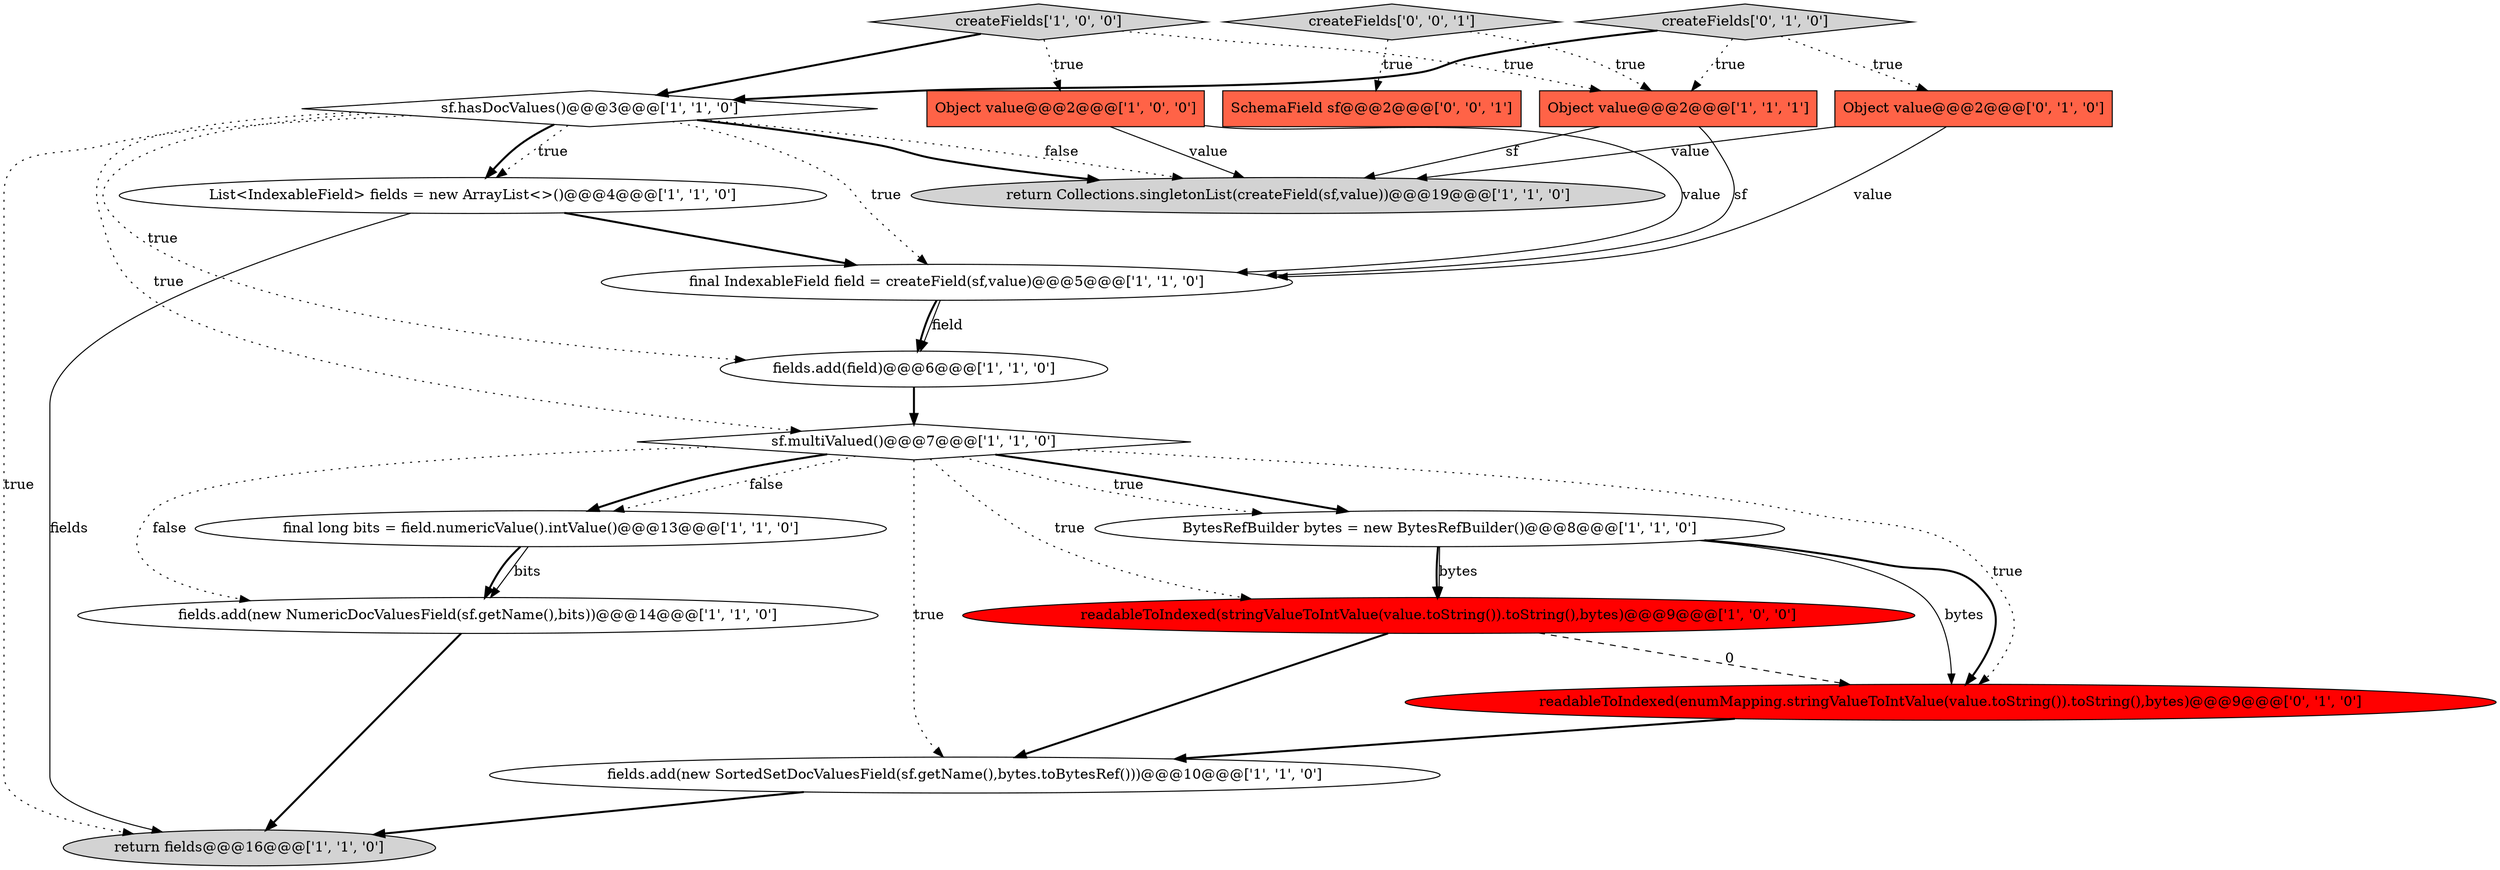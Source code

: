 digraph {
1 [style = filled, label = "return fields@@@16@@@['1', '1', '0']", fillcolor = lightgray, shape = ellipse image = "AAA0AAABBB1BBB"];
14 [style = filled, label = "BytesRefBuilder bytes = new BytesRefBuilder()@@@8@@@['1', '1', '0']", fillcolor = white, shape = ellipse image = "AAA0AAABBB1BBB"];
10 [style = filled, label = "sf.hasDocValues()@@@3@@@['1', '1', '0']", fillcolor = white, shape = diamond image = "AAA0AAABBB1BBB"];
2 [style = filled, label = "List<IndexableField> fields = new ArrayList<>()@@@4@@@['1', '1', '0']", fillcolor = white, shape = ellipse image = "AAA0AAABBB1BBB"];
18 [style = filled, label = "createFields['0', '0', '1']", fillcolor = lightgray, shape = diamond image = "AAA0AAABBB3BBB"];
19 [style = filled, label = "SchemaField sf@@@2@@@['0', '0', '1']", fillcolor = tomato, shape = box image = "AAA0AAABBB3BBB"];
7 [style = filled, label = "Object value@@@2@@@['1', '1', '1']", fillcolor = tomato, shape = box image = "AAA0AAABBB1BBB"];
5 [style = filled, label = "readableToIndexed(stringValueToIntValue(value.toString()).toString(),bytes)@@@9@@@['1', '0', '0']", fillcolor = red, shape = ellipse image = "AAA1AAABBB1BBB"];
6 [style = filled, label = "fields.add(new NumericDocValuesField(sf.getName(),bits))@@@14@@@['1', '1', '0']", fillcolor = white, shape = ellipse image = "AAA0AAABBB1BBB"];
16 [style = filled, label = "Object value@@@2@@@['0', '1', '0']", fillcolor = tomato, shape = box image = "AAA0AAABBB2BBB"];
15 [style = filled, label = "readableToIndexed(enumMapping.stringValueToIntValue(value.toString()).toString(),bytes)@@@9@@@['0', '1', '0']", fillcolor = red, shape = ellipse image = "AAA1AAABBB2BBB"];
12 [style = filled, label = "fields.add(new SortedSetDocValuesField(sf.getName(),bytes.toBytesRef()))@@@10@@@['1', '1', '0']", fillcolor = white, shape = ellipse image = "AAA0AAABBB1BBB"];
17 [style = filled, label = "createFields['0', '1', '0']", fillcolor = lightgray, shape = diamond image = "AAA0AAABBB2BBB"];
8 [style = filled, label = "final long bits = field.numericValue().intValue()@@@13@@@['1', '1', '0']", fillcolor = white, shape = ellipse image = "AAA0AAABBB1BBB"];
9 [style = filled, label = "fields.add(field)@@@6@@@['1', '1', '0']", fillcolor = white, shape = ellipse image = "AAA0AAABBB1BBB"];
0 [style = filled, label = "sf.multiValued()@@@7@@@['1', '1', '0']", fillcolor = white, shape = diamond image = "AAA0AAABBB1BBB"];
3 [style = filled, label = "createFields['1', '0', '0']", fillcolor = lightgray, shape = diamond image = "AAA0AAABBB1BBB"];
4 [style = filled, label = "Object value@@@2@@@['1', '0', '0']", fillcolor = tomato, shape = box image = "AAA0AAABBB1BBB"];
13 [style = filled, label = "final IndexableField field = createField(sf,value)@@@5@@@['1', '1', '0']", fillcolor = white, shape = ellipse image = "AAA0AAABBB1BBB"];
11 [style = filled, label = "return Collections.singletonList(createField(sf,value))@@@19@@@['1', '1', '0']", fillcolor = lightgray, shape = ellipse image = "AAA0AAABBB1BBB"];
17->10 [style = bold, label=""];
0->12 [style = dotted, label="true"];
2->1 [style = solid, label="fields"];
14->5 [style = solid, label="bytes"];
3->7 [style = dotted, label="true"];
0->5 [style = dotted, label="true"];
18->7 [style = dotted, label="true"];
9->0 [style = bold, label=""];
0->8 [style = dotted, label="false"];
0->6 [style = dotted, label="false"];
0->15 [style = dotted, label="true"];
18->19 [style = dotted, label="true"];
3->4 [style = dotted, label="true"];
8->6 [style = bold, label=""];
14->15 [style = solid, label="bytes"];
10->9 [style = dotted, label="true"];
12->1 [style = bold, label=""];
7->11 [style = solid, label="sf"];
8->6 [style = solid, label="bits"];
2->13 [style = bold, label=""];
17->16 [style = dotted, label="true"];
6->1 [style = bold, label=""];
3->10 [style = bold, label=""];
0->14 [style = bold, label=""];
10->11 [style = dotted, label="false"];
10->13 [style = dotted, label="true"];
5->12 [style = bold, label=""];
10->2 [style = dotted, label="true"];
0->8 [style = bold, label=""];
7->13 [style = solid, label="sf"];
10->0 [style = dotted, label="true"];
0->14 [style = dotted, label="true"];
17->7 [style = dotted, label="true"];
10->2 [style = bold, label=""];
14->15 [style = bold, label=""];
13->9 [style = bold, label=""];
10->1 [style = dotted, label="true"];
15->12 [style = bold, label=""];
4->13 [style = solid, label="value"];
4->11 [style = solid, label="value"];
5->15 [style = dashed, label="0"];
13->9 [style = solid, label="field"];
16->11 [style = solid, label="value"];
16->13 [style = solid, label="value"];
14->5 [style = bold, label=""];
10->11 [style = bold, label=""];
}
